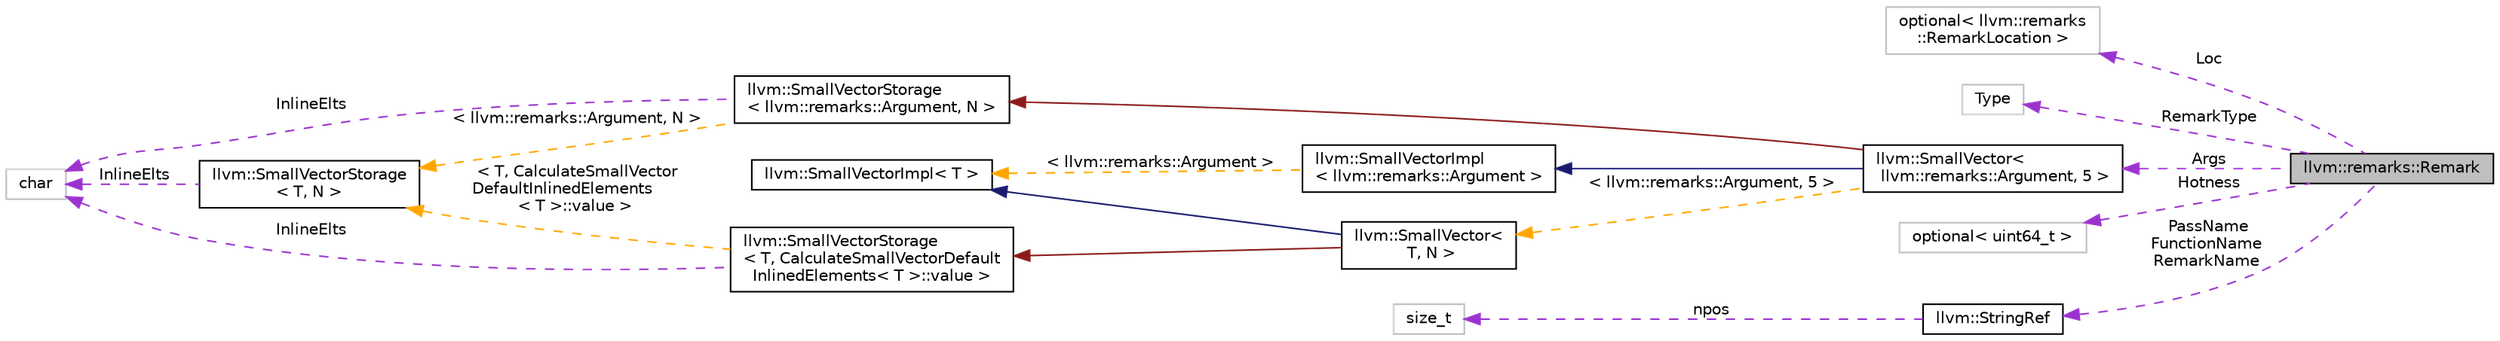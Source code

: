 digraph "llvm::remarks::Remark"
{
 // LATEX_PDF_SIZE
  bgcolor="transparent";
  edge [fontname="Helvetica",fontsize="10",labelfontname="Helvetica",labelfontsize="10"];
  node [fontname="Helvetica",fontsize="10",shape=record];
  rankdir="LR";
  Node1 [label="llvm::remarks::Remark",height=0.2,width=0.4,color="black", fillcolor="grey75", style="filled", fontcolor="black",tooltip="A remark type used for both emission and parsing."];
  Node2 -> Node1 [dir="back",color="darkorchid3",fontsize="10",style="dashed",label=" Loc" ,fontname="Helvetica"];
  Node2 [label="optional\< llvm::remarks\l::RemarkLocation \>",height=0.2,width=0.4,color="grey75",tooltip=" "];
  Node3 -> Node1 [dir="back",color="darkorchid3",fontsize="10",style="dashed",label=" RemarkType" ,fontname="Helvetica"];
  Node3 [label="Type",height=0.2,width=0.4,color="grey75",tooltip=" "];
  Node4 -> Node1 [dir="back",color="darkorchid3",fontsize="10",style="dashed",label=" Args" ,fontname="Helvetica"];
  Node4 [label="llvm::SmallVector\<\l llvm::remarks::Argument, 5 \>",height=0.2,width=0.4,color="black",URL="$classllvm_1_1SmallVector.html",tooltip=" "];
  Node5 -> Node4 [dir="back",color="midnightblue",fontsize="10",style="solid",fontname="Helvetica"];
  Node5 [label="llvm::SmallVectorImpl\l\< llvm::remarks::Argument \>",height=0.2,width=0.4,color="black",URL="$classllvm_1_1SmallVectorImpl.html",tooltip=" "];
  Node6 -> Node5 [dir="back",color="orange",fontsize="10",style="dashed",label=" \< llvm::remarks::Argument \>" ,fontname="Helvetica"];
  Node6 [label="llvm::SmallVectorImpl\< T \>",height=0.2,width=0.4,color="black",URL="$classllvm_1_1SmallVectorImpl.html",tooltip="This class consists of common code factored out of the SmallVector class to reduce code duplication b..."];
  Node7 -> Node4 [dir="back",color="firebrick4",fontsize="10",style="solid",fontname="Helvetica"];
  Node7 [label="llvm::SmallVectorStorage\l\< llvm::remarks::Argument, N \>",height=0.2,width=0.4,color="black",URL="$structllvm_1_1SmallVectorStorage.html",tooltip=" "];
  Node8 -> Node7 [dir="back",color="darkorchid3",fontsize="10",style="dashed",label=" InlineElts" ,fontname="Helvetica"];
  Node8 [label="char",height=0.2,width=0.4,color="grey75",tooltip=" "];
  Node9 -> Node7 [dir="back",color="orange",fontsize="10",style="dashed",label=" \< llvm::remarks::Argument, N \>" ,fontname="Helvetica"];
  Node9 [label="llvm::SmallVectorStorage\l\< T, N \>",height=0.2,width=0.4,color="black",URL="$structllvm_1_1SmallVectorStorage.html",tooltip="Storage for the SmallVector elements."];
  Node8 -> Node9 [dir="back",color="darkorchid3",fontsize="10",style="dashed",label=" InlineElts" ,fontname="Helvetica"];
  Node10 -> Node4 [dir="back",color="orange",fontsize="10",style="dashed",label=" \< llvm::remarks::Argument, 5 \>" ,fontname="Helvetica"];
  Node10 [label="llvm::SmallVector\<\l T, N \>",height=0.2,width=0.4,color="black",URL="$classllvm_1_1SmallVector.html",tooltip="This is a 'vector' (really, a variable-sized array), optimized for the case when the array is small."];
  Node6 -> Node10 [dir="back",color="midnightblue",fontsize="10",style="solid",fontname="Helvetica"];
  Node11 -> Node10 [dir="back",color="firebrick4",fontsize="10",style="solid",fontname="Helvetica"];
  Node11 [label="llvm::SmallVectorStorage\l\< T, CalculateSmallVectorDefault\lInlinedElements\< T \>::value \>",height=0.2,width=0.4,color="black",URL="$structllvm_1_1SmallVectorStorage.html",tooltip=" "];
  Node8 -> Node11 [dir="back",color="darkorchid3",fontsize="10",style="dashed",label=" InlineElts" ,fontname="Helvetica"];
  Node9 -> Node11 [dir="back",color="orange",fontsize="10",style="dashed",label=" \< T, CalculateSmallVector\lDefaultInlinedElements\l\< T \>::value \>" ,fontname="Helvetica"];
  Node12 -> Node1 [dir="back",color="darkorchid3",fontsize="10",style="dashed",label=" Hotness" ,fontname="Helvetica"];
  Node12 [label="optional\< uint64_t \>",height=0.2,width=0.4,color="grey75",tooltip=" "];
  Node13 -> Node1 [dir="back",color="darkorchid3",fontsize="10",style="dashed",label=" PassName\nFunctionName\nRemarkName" ,fontname="Helvetica"];
  Node13 [label="llvm::StringRef",height=0.2,width=0.4,color="black",URL="$classllvm_1_1StringRef.html",tooltip="StringRef - Represent a constant reference to a string, i.e."];
  Node14 -> Node13 [dir="back",color="darkorchid3",fontsize="10",style="dashed",label=" npos" ,fontname="Helvetica"];
  Node14 [label="size_t",height=0.2,width=0.4,color="grey75",tooltip=" "];
}
